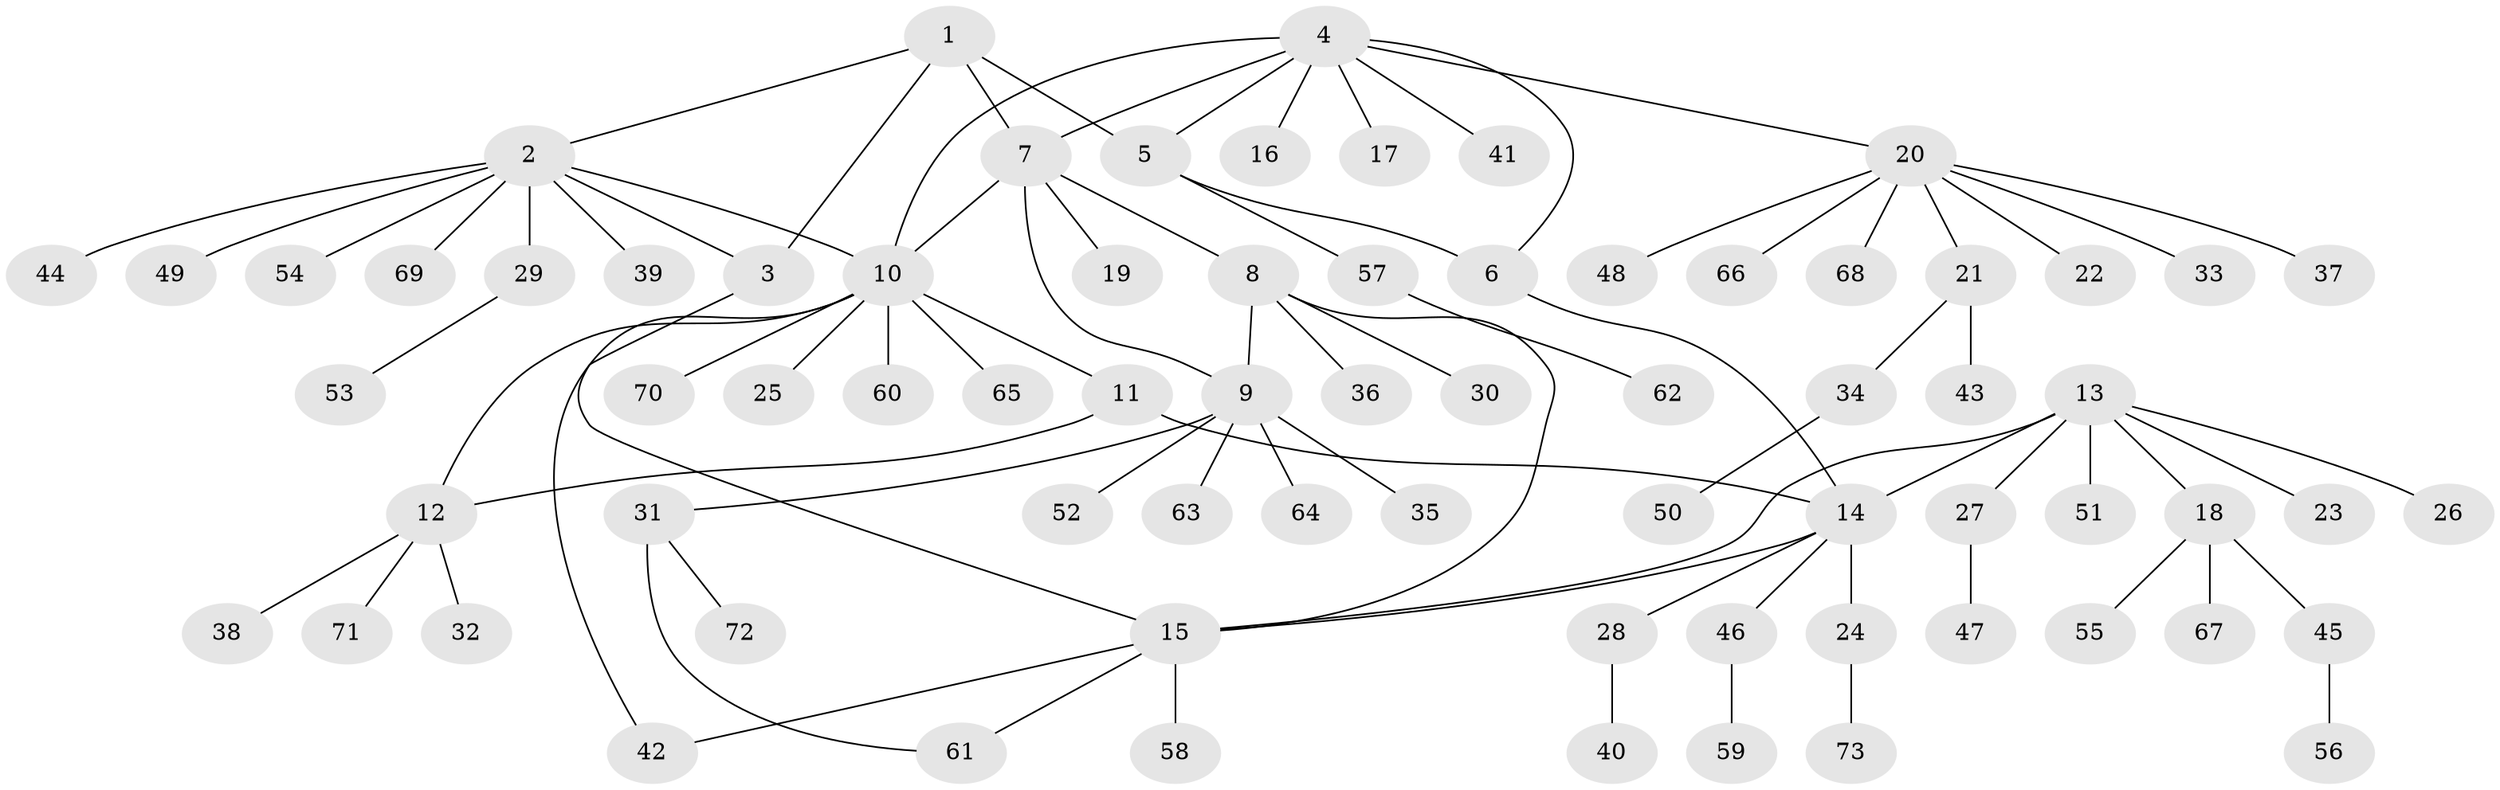 // coarse degree distribution, {8: 0.034482758620689655, 6: 0.034482758620689655, 17: 0.034482758620689655, 3: 0.034482758620689655, 4: 0.06896551724137931, 1: 0.7586206896551724, 2: 0.034482758620689655}
// Generated by graph-tools (version 1.1) at 2025/19/03/04/25 18:19:55]
// undirected, 73 vertices, 85 edges
graph export_dot {
graph [start="1"]
  node [color=gray90,style=filled];
  1;
  2;
  3;
  4;
  5;
  6;
  7;
  8;
  9;
  10;
  11;
  12;
  13;
  14;
  15;
  16;
  17;
  18;
  19;
  20;
  21;
  22;
  23;
  24;
  25;
  26;
  27;
  28;
  29;
  30;
  31;
  32;
  33;
  34;
  35;
  36;
  37;
  38;
  39;
  40;
  41;
  42;
  43;
  44;
  45;
  46;
  47;
  48;
  49;
  50;
  51;
  52;
  53;
  54;
  55;
  56;
  57;
  58;
  59;
  60;
  61;
  62;
  63;
  64;
  65;
  66;
  67;
  68;
  69;
  70;
  71;
  72;
  73;
  1 -- 2;
  1 -- 3;
  1 -- 5;
  1 -- 7;
  2 -- 3;
  2 -- 10;
  2 -- 29;
  2 -- 39;
  2 -- 44;
  2 -- 49;
  2 -- 54;
  2 -- 69;
  3 -- 15;
  4 -- 5;
  4 -- 6;
  4 -- 7;
  4 -- 10;
  4 -- 16;
  4 -- 17;
  4 -- 20;
  4 -- 41;
  5 -- 6;
  5 -- 57;
  6 -- 14;
  7 -- 8;
  7 -- 9;
  7 -- 10;
  7 -- 19;
  8 -- 9;
  8 -- 15;
  8 -- 30;
  8 -- 36;
  9 -- 31;
  9 -- 35;
  9 -- 52;
  9 -- 63;
  9 -- 64;
  10 -- 11;
  10 -- 12;
  10 -- 25;
  10 -- 42;
  10 -- 60;
  10 -- 65;
  10 -- 70;
  11 -- 12;
  11 -- 14;
  12 -- 32;
  12 -- 38;
  12 -- 71;
  13 -- 14;
  13 -- 15;
  13 -- 18;
  13 -- 23;
  13 -- 26;
  13 -- 27;
  13 -- 51;
  14 -- 15;
  14 -- 24;
  14 -- 28;
  14 -- 46;
  15 -- 42;
  15 -- 58;
  15 -- 61;
  18 -- 45;
  18 -- 55;
  18 -- 67;
  20 -- 21;
  20 -- 22;
  20 -- 33;
  20 -- 37;
  20 -- 48;
  20 -- 66;
  20 -- 68;
  21 -- 34;
  21 -- 43;
  24 -- 73;
  27 -- 47;
  28 -- 40;
  29 -- 53;
  31 -- 61;
  31 -- 72;
  34 -- 50;
  45 -- 56;
  46 -- 59;
  57 -- 62;
}

